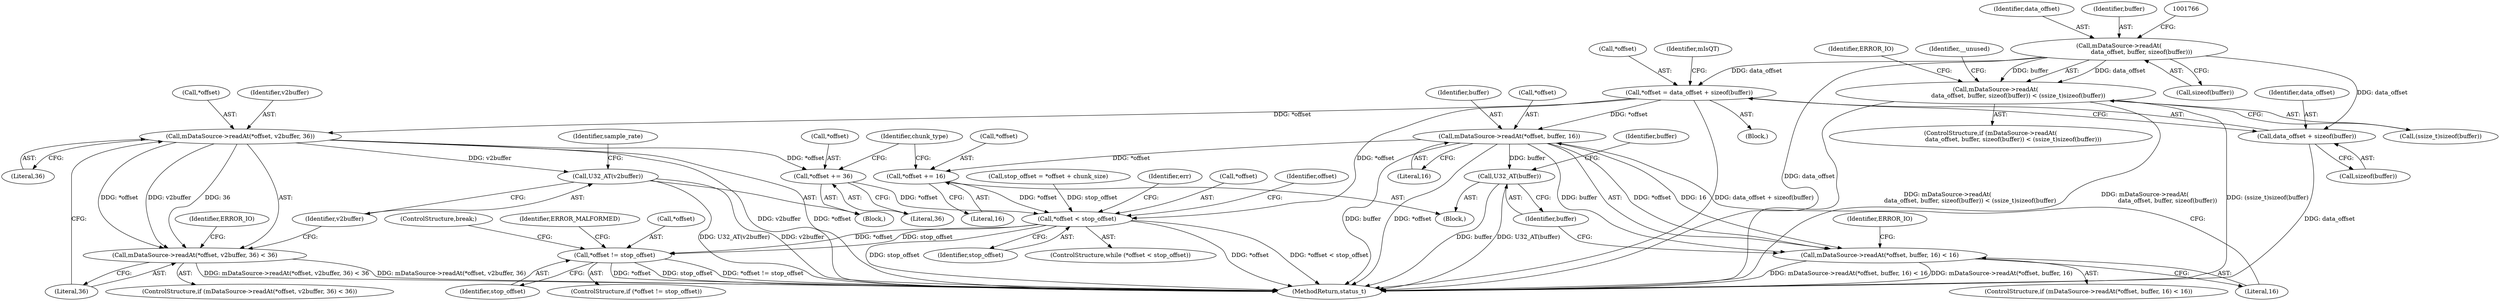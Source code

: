 digraph "0_Android_8a3a2f6ea7defe1a81bb32b3c9f3537f84749b9d@API" {
"1001760" [label="(Call,mDataSource->readAt(\n                        data_offset, buffer, sizeof(buffer)))"];
"1001759" [label="(Call,mDataSource->readAt(\n                        data_offset, buffer, sizeof(buffer)) < (ssize_t)sizeof(buffer))"];
"1001827" [label="(Call,*offset = data_offset + sizeof(buffer))"];
"1001852" [label="(Call,mDataSource->readAt(*offset, buffer, 16))"];
"1001851" [label="(Call,mDataSource->readAt(*offset, buffer, 16) < 16)"];
"1001861" [label="(Call,U32_AT(buffer))"];
"1001878" [label="(Call,*offset += 16)"];
"1001983" [label="(Call,*offset < stop_offset)"];
"1002004" [label="(Call,*offset != stop_offset)"];
"1001891" [label="(Call,mDataSource->readAt(*offset, v2buffer, 36))"];
"1001890" [label="(Call,mDataSource->readAt(*offset, v2buffer, 36) < 36)"];
"1001900" [label="(Call,U32_AT(v2buffer))"];
"1001947" [label="(Call,*offset += 36)"];
"1001830" [label="(Call,data_offset + sizeof(buffer))"];
"1001947" [label="(Call,*offset += 36)"];
"1001896" [label="(Literal,36)"];
"1001887" [label="(Block,)"];
"1001855" [label="(Identifier,buffer)"];
"1001879" [label="(Call,*offset)"];
"1001866" [label="(Identifier,buffer)"];
"1001903" [label="(Identifier,sample_rate)"];
"1002007" [label="(Identifier,stop_offset)"];
"1001894" [label="(Identifier,v2buffer)"];
"1001984" [label="(Call,*offset)"];
"1001831" [label="(Identifier,data_offset)"];
"1001895" [label="(Literal,36)"];
"1001836" [label="(Identifier,mIsQT)"];
"1001891" [label="(Call,mDataSource->readAt(*offset, v2buffer, 36))"];
"1001986" [label="(Identifier,stop_offset)"];
"1002006" [label="(Identifier,offset)"];
"1002005" [label="(Call,*offset)"];
"1001828" [label="(Call,*offset)"];
"1001761" [label="(Identifier,data_offset)"];
"1001850" [label="(ControlStructure,if (mDataSource->readAt(*offset, buffer, 16) < 16))"];
"1001852" [label="(Call,mDataSource->readAt(*offset, buffer, 16))"];
"1001983" [label="(Call,*offset < stop_offset)"];
"1001765" [label="(Call,(ssize_t)sizeof(buffer))"];
"1001862" [label="(Identifier,buffer)"];
"1001881" [label="(Literal,16)"];
"1001821" [label="(Call,stop_offset = *offset + chunk_size)"];
"1001856" [label="(Literal,16)"];
"1001849" [label="(Block,)"];
"1001853" [label="(Call,*offset)"];
"1002003" [label="(ControlStructure,if (*offset != stop_offset))"];
"1001774" [label="(Identifier,__unused)"];
"1001990" [label="(Identifier,err)"];
"1001900" [label="(Call,U32_AT(v2buffer))"];
"1001899" [label="(Identifier,ERROR_IO)"];
"1002004" [label="(Call,*offset != stop_offset)"];
"1001950" [label="(Literal,36)"];
"1001857" [label="(Literal,16)"];
"1001878" [label="(Call,*offset += 16)"];
"1001982" [label="(ControlStructure,while (*offset < stop_offset))"];
"1001771" [label="(Identifier,ERROR_IO)"];
"1001760" [label="(Call,mDataSource->readAt(\n                        data_offset, buffer, sizeof(buffer)))"];
"1001860" [label="(Identifier,ERROR_IO)"];
"1001758" [label="(ControlStructure,if (mDataSource->readAt(\n                        data_offset, buffer, sizeof(buffer)) < (ssize_t)sizeof(buffer)))"];
"1001948" [label="(Call,*offset)"];
"1001892" [label="(Call,*offset)"];
"1001832" [label="(Call,sizeof(buffer))"];
"1001762" [label="(Identifier,buffer)"];
"1001889" [label="(ControlStructure,if (mDataSource->readAt(*offset, v2buffer, 36) < 36))"];
"1001759" [label="(Call,mDataSource->readAt(\n                        data_offset, buffer, sizeof(buffer)) < (ssize_t)sizeof(buffer))"];
"1001827" [label="(Call,*offset = data_offset + sizeof(buffer))"];
"1001890" [label="(Call,mDataSource->readAt(*offset, v2buffer, 36) < 36)"];
"1002011" [label="(ControlStructure,break;)"];
"1001861" [label="(Call,U32_AT(buffer))"];
"1001763" [label="(Call,sizeof(buffer))"];
"1002010" [label="(Identifier,ERROR_MALFORMED)"];
"1001714" [label="(Block,)"];
"1001953" [label="(Identifier,chunk_type)"];
"1001830" [label="(Call,data_offset + sizeof(buffer))"];
"1001851" [label="(Call,mDataSource->readAt(*offset, buffer, 16) < 16)"];
"1001901" [label="(Identifier,v2buffer)"];
"1003903" [label="(MethodReturn,status_t)"];
"1001760" -> "1001759"  [label="AST: "];
"1001760" -> "1001763"  [label="CFG: "];
"1001761" -> "1001760"  [label="AST: "];
"1001762" -> "1001760"  [label="AST: "];
"1001763" -> "1001760"  [label="AST: "];
"1001766" -> "1001760"  [label="CFG: "];
"1001760" -> "1003903"  [label="DDG: data_offset"];
"1001760" -> "1001759"  [label="DDG: data_offset"];
"1001760" -> "1001759"  [label="DDG: buffer"];
"1001760" -> "1001827"  [label="DDG: data_offset"];
"1001760" -> "1001830"  [label="DDG: data_offset"];
"1001759" -> "1001758"  [label="AST: "];
"1001759" -> "1001765"  [label="CFG: "];
"1001765" -> "1001759"  [label="AST: "];
"1001771" -> "1001759"  [label="CFG: "];
"1001774" -> "1001759"  [label="CFG: "];
"1001759" -> "1003903"  [label="DDG: mDataSource->readAt(\n                        data_offset, buffer, sizeof(buffer)) < (ssize_t)sizeof(buffer)"];
"1001759" -> "1003903"  [label="DDG: mDataSource->readAt(\n                        data_offset, buffer, sizeof(buffer))"];
"1001759" -> "1003903"  [label="DDG: (ssize_t)sizeof(buffer)"];
"1001827" -> "1001714"  [label="AST: "];
"1001827" -> "1001830"  [label="CFG: "];
"1001828" -> "1001827"  [label="AST: "];
"1001830" -> "1001827"  [label="AST: "];
"1001836" -> "1001827"  [label="CFG: "];
"1001827" -> "1003903"  [label="DDG: data_offset + sizeof(buffer)"];
"1001827" -> "1001852"  [label="DDG: *offset"];
"1001827" -> "1001891"  [label="DDG: *offset"];
"1001827" -> "1001983"  [label="DDG: *offset"];
"1001852" -> "1001851"  [label="AST: "];
"1001852" -> "1001856"  [label="CFG: "];
"1001853" -> "1001852"  [label="AST: "];
"1001855" -> "1001852"  [label="AST: "];
"1001856" -> "1001852"  [label="AST: "];
"1001857" -> "1001852"  [label="CFG: "];
"1001852" -> "1003903"  [label="DDG: buffer"];
"1001852" -> "1003903"  [label="DDG: *offset"];
"1001852" -> "1001851"  [label="DDG: *offset"];
"1001852" -> "1001851"  [label="DDG: buffer"];
"1001852" -> "1001851"  [label="DDG: 16"];
"1001852" -> "1001861"  [label="DDG: buffer"];
"1001852" -> "1001878"  [label="DDG: *offset"];
"1001851" -> "1001850"  [label="AST: "];
"1001851" -> "1001857"  [label="CFG: "];
"1001857" -> "1001851"  [label="AST: "];
"1001860" -> "1001851"  [label="CFG: "];
"1001862" -> "1001851"  [label="CFG: "];
"1001851" -> "1003903"  [label="DDG: mDataSource->readAt(*offset, buffer, 16) < 16"];
"1001851" -> "1003903"  [label="DDG: mDataSource->readAt(*offset, buffer, 16)"];
"1001861" -> "1001849"  [label="AST: "];
"1001861" -> "1001862"  [label="CFG: "];
"1001862" -> "1001861"  [label="AST: "];
"1001866" -> "1001861"  [label="CFG: "];
"1001861" -> "1003903"  [label="DDG: buffer"];
"1001861" -> "1003903"  [label="DDG: U32_AT(buffer)"];
"1001878" -> "1001849"  [label="AST: "];
"1001878" -> "1001881"  [label="CFG: "];
"1001879" -> "1001878"  [label="AST: "];
"1001881" -> "1001878"  [label="AST: "];
"1001953" -> "1001878"  [label="CFG: "];
"1001878" -> "1001983"  [label="DDG: *offset"];
"1001983" -> "1001982"  [label="AST: "];
"1001983" -> "1001986"  [label="CFG: "];
"1001984" -> "1001983"  [label="AST: "];
"1001986" -> "1001983"  [label="AST: "];
"1001990" -> "1001983"  [label="CFG: "];
"1002006" -> "1001983"  [label="CFG: "];
"1001983" -> "1003903"  [label="DDG: *offset < stop_offset"];
"1001983" -> "1003903"  [label="DDG: stop_offset"];
"1001983" -> "1003903"  [label="DDG: *offset"];
"1001947" -> "1001983"  [label="DDG: *offset"];
"1001821" -> "1001983"  [label="DDG: stop_offset"];
"1001983" -> "1002004"  [label="DDG: *offset"];
"1001983" -> "1002004"  [label="DDG: stop_offset"];
"1002004" -> "1002003"  [label="AST: "];
"1002004" -> "1002007"  [label="CFG: "];
"1002005" -> "1002004"  [label="AST: "];
"1002007" -> "1002004"  [label="AST: "];
"1002010" -> "1002004"  [label="CFG: "];
"1002011" -> "1002004"  [label="CFG: "];
"1002004" -> "1003903"  [label="DDG: stop_offset"];
"1002004" -> "1003903"  [label="DDG: *offset != stop_offset"];
"1002004" -> "1003903"  [label="DDG: *offset"];
"1001891" -> "1001890"  [label="AST: "];
"1001891" -> "1001895"  [label="CFG: "];
"1001892" -> "1001891"  [label="AST: "];
"1001894" -> "1001891"  [label="AST: "];
"1001895" -> "1001891"  [label="AST: "];
"1001896" -> "1001891"  [label="CFG: "];
"1001891" -> "1003903"  [label="DDG: v2buffer"];
"1001891" -> "1003903"  [label="DDG: *offset"];
"1001891" -> "1001890"  [label="DDG: *offset"];
"1001891" -> "1001890"  [label="DDG: v2buffer"];
"1001891" -> "1001890"  [label="DDG: 36"];
"1001891" -> "1001900"  [label="DDG: v2buffer"];
"1001891" -> "1001947"  [label="DDG: *offset"];
"1001890" -> "1001889"  [label="AST: "];
"1001890" -> "1001896"  [label="CFG: "];
"1001896" -> "1001890"  [label="AST: "];
"1001899" -> "1001890"  [label="CFG: "];
"1001901" -> "1001890"  [label="CFG: "];
"1001890" -> "1003903"  [label="DDG: mDataSource->readAt(*offset, v2buffer, 36) < 36"];
"1001890" -> "1003903"  [label="DDG: mDataSource->readAt(*offset, v2buffer, 36)"];
"1001900" -> "1001887"  [label="AST: "];
"1001900" -> "1001901"  [label="CFG: "];
"1001901" -> "1001900"  [label="AST: "];
"1001903" -> "1001900"  [label="CFG: "];
"1001900" -> "1003903"  [label="DDG: v2buffer"];
"1001900" -> "1003903"  [label="DDG: U32_AT(v2buffer)"];
"1001947" -> "1001887"  [label="AST: "];
"1001947" -> "1001950"  [label="CFG: "];
"1001948" -> "1001947"  [label="AST: "];
"1001950" -> "1001947"  [label="AST: "];
"1001953" -> "1001947"  [label="CFG: "];
"1001830" -> "1001832"  [label="CFG: "];
"1001831" -> "1001830"  [label="AST: "];
"1001832" -> "1001830"  [label="AST: "];
"1001830" -> "1003903"  [label="DDG: data_offset"];
}
